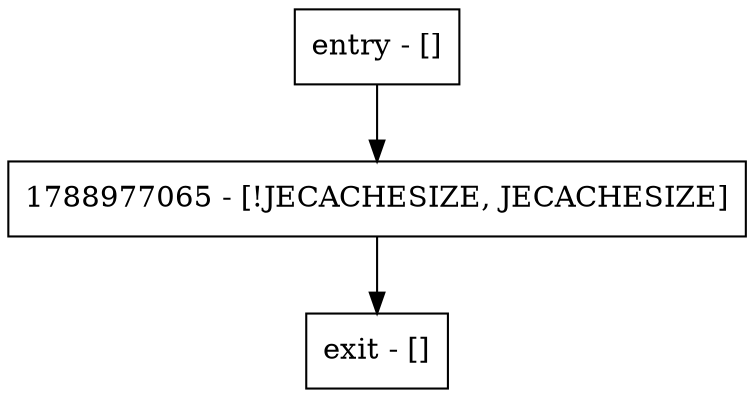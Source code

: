 digraph makeDeleted {
node [shape=record];
entry [label="entry - []"];
exit [label="exit - []"];
1788977065 [label="1788977065 - [!JECACHESIZE, JECACHESIZE]"];
entry;
exit;
entry -> 1788977065;
1788977065 -> exit;
}
